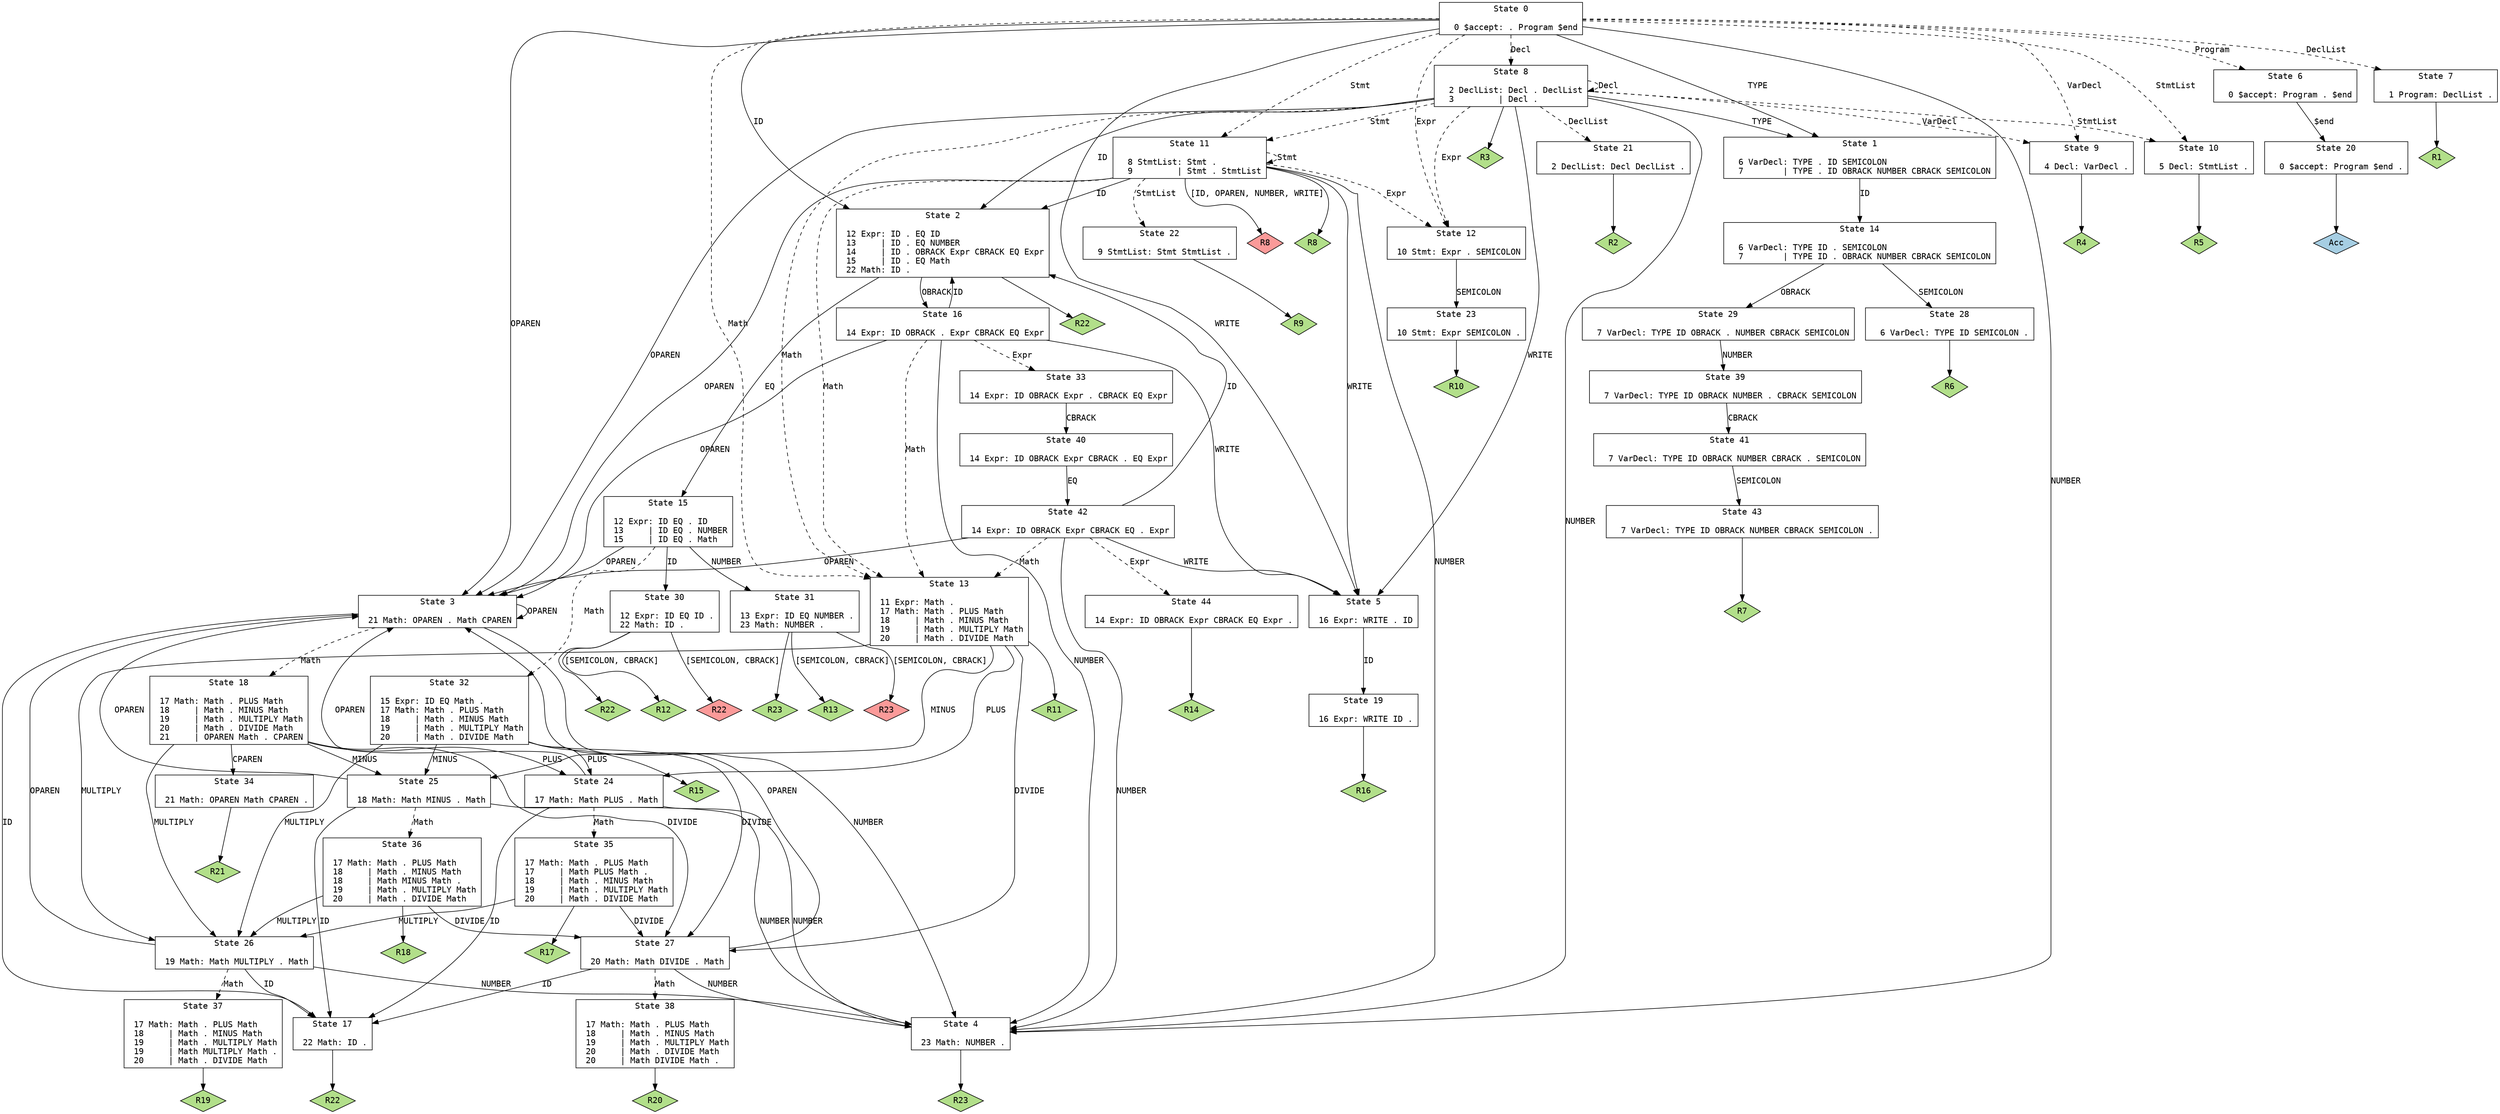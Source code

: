 // Generated by GNU Bison 3.5.1.
// Report bugs to <bug-bison@gnu.org>.
// Home page: <https://www.gnu.org/software/bison/>.

digraph "parser.y"
{
  node [fontname = courier, shape = box, colorscheme = paired6]
  edge [fontname = courier]

  0 [label="State 0\n\l  0 $accept: . Program $end\l"]
  0 -> 1 [style=solid label="TYPE"]
  0 -> 2 [style=solid label="ID"]
  0 -> 3 [style=solid label="OPAREN"]
  0 -> 4 [style=solid label="NUMBER"]
  0 -> 5 [style=solid label="WRITE"]
  0 -> 6 [style=dashed label="Program"]
  0 -> 7 [style=dashed label="DeclList"]
  0 -> 8 [style=dashed label="Decl"]
  0 -> 9 [style=dashed label="VarDecl"]
  0 -> 10 [style=dashed label="StmtList"]
  0 -> 11 [style=dashed label="Stmt"]
  0 -> 12 [style=dashed label="Expr"]
  0 -> 13 [style=dashed label="Math"]
  1 [label="State 1\n\l  6 VarDecl: TYPE . ID SEMICOLON\l  7        | TYPE . ID OBRACK NUMBER CBRACK SEMICOLON\l"]
  1 -> 14 [style=solid label="ID"]
  2 [label="State 2\n\l 12 Expr: ID . EQ ID\l 13     | ID . EQ NUMBER\l 14     | ID . OBRACK Expr CBRACK EQ Expr\l 15     | ID . EQ Math\l 22 Math: ID .\l"]
  2 -> 15 [style=solid label="EQ"]
  2 -> 16 [style=solid label="OBRACK"]
  2 -> "2R22" [style=solid]
 "2R22" [label="R22", fillcolor=3, shape=diamond, style=filled]
  3 [label="State 3\n\l 21 Math: OPAREN . Math CPAREN\l"]
  3 -> 17 [style=solid label="ID"]
  3 -> 3 [style=solid label="OPAREN"]
  3 -> 4 [style=solid label="NUMBER"]
  3 -> 18 [style=dashed label="Math"]
  4 [label="State 4\n\l 23 Math: NUMBER .\l"]
  4 -> "4R23" [style=solid]
 "4R23" [label="R23", fillcolor=3, shape=diamond, style=filled]
  5 [label="State 5\n\l 16 Expr: WRITE . ID\l"]
  5 -> 19 [style=solid label="ID"]
  6 [label="State 6\n\l  0 $accept: Program . $end\l"]
  6 -> 20 [style=solid label="$end"]
  7 [label="State 7\n\l  1 Program: DeclList .\l"]
  7 -> "7R1" [style=solid]
 "7R1" [label="R1", fillcolor=3, shape=diamond, style=filled]
  8 [label="State 8\n\l  2 DeclList: Decl . DeclList\l  3         | Decl .\l"]
  8 -> 1 [style=solid label="TYPE"]
  8 -> 2 [style=solid label="ID"]
  8 -> 3 [style=solid label="OPAREN"]
  8 -> 4 [style=solid label="NUMBER"]
  8 -> 5 [style=solid label="WRITE"]
  8 -> 21 [style=dashed label="DeclList"]
  8 -> 8 [style=dashed label="Decl"]
  8 -> 9 [style=dashed label="VarDecl"]
  8 -> 10 [style=dashed label="StmtList"]
  8 -> 11 [style=dashed label="Stmt"]
  8 -> 12 [style=dashed label="Expr"]
  8 -> 13 [style=dashed label="Math"]
  8 -> "8R3" [style=solid]
 "8R3" [label="R3", fillcolor=3, shape=diamond, style=filled]
  9 [label="State 9\n\l  4 Decl: VarDecl .\l"]
  9 -> "9R4" [style=solid]
 "9R4" [label="R4", fillcolor=3, shape=diamond, style=filled]
  10 [label="State 10\n\l  5 Decl: StmtList .\l"]
  10 -> "10R5" [style=solid]
 "10R5" [label="R5", fillcolor=3, shape=diamond, style=filled]
  11 [label="State 11\n\l  8 StmtList: Stmt .\l  9         | Stmt . StmtList\l"]
  11 -> 2 [style=solid label="ID"]
  11 -> 3 [style=solid label="OPAREN"]
  11 -> 4 [style=solid label="NUMBER"]
  11 -> 5 [style=solid label="WRITE"]
  11 -> 22 [style=dashed label="StmtList"]
  11 -> 11 [style=dashed label="Stmt"]
  11 -> 12 [style=dashed label="Expr"]
  11 -> 13 [style=dashed label="Math"]
  11 -> "11R8d" [label="[ID, OPAREN, NUMBER, WRITE]", style=solid]
 "11R8d" [label="R8", fillcolor=5, shape=diamond, style=filled]
  11 -> "11R8" [style=solid]
 "11R8" [label="R8", fillcolor=3, shape=diamond, style=filled]
  12 [label="State 12\n\l 10 Stmt: Expr . SEMICOLON\l"]
  12 -> 23 [style=solid label="SEMICOLON"]
  13 [label="State 13\n\l 11 Expr: Math .\l 17 Math: Math . PLUS Math\l 18     | Math . MINUS Math\l 19     | Math . MULTIPLY Math\l 20     | Math . DIVIDE Math\l"]
  13 -> 24 [style=solid label="PLUS"]
  13 -> 25 [style=solid label="MINUS"]
  13 -> 26 [style=solid label="MULTIPLY"]
  13 -> 27 [style=solid label="DIVIDE"]
  13 -> "13R11" [style=solid]
 "13R11" [label="R11", fillcolor=3, shape=diamond, style=filled]
  14 [label="State 14\n\l  6 VarDecl: TYPE ID . SEMICOLON\l  7        | TYPE ID . OBRACK NUMBER CBRACK SEMICOLON\l"]
  14 -> 28 [style=solid label="SEMICOLON"]
  14 -> 29 [style=solid label="OBRACK"]
  15 [label="State 15\n\l 12 Expr: ID EQ . ID\l 13     | ID EQ . NUMBER\l 15     | ID EQ . Math\l"]
  15 -> 30 [style=solid label="ID"]
  15 -> 3 [style=solid label="OPAREN"]
  15 -> 31 [style=solid label="NUMBER"]
  15 -> 32 [style=dashed label="Math"]
  16 [label="State 16\n\l 14 Expr: ID OBRACK . Expr CBRACK EQ Expr\l"]
  16 -> 2 [style=solid label="ID"]
  16 -> 3 [style=solid label="OPAREN"]
  16 -> 4 [style=solid label="NUMBER"]
  16 -> 5 [style=solid label="WRITE"]
  16 -> 33 [style=dashed label="Expr"]
  16 -> 13 [style=dashed label="Math"]
  17 [label="State 17\n\l 22 Math: ID .\l"]
  17 -> "17R22" [style=solid]
 "17R22" [label="R22", fillcolor=3, shape=diamond, style=filled]
  18 [label="State 18\n\l 17 Math: Math . PLUS Math\l 18     | Math . MINUS Math\l 19     | Math . MULTIPLY Math\l 20     | Math . DIVIDE Math\l 21     | OPAREN Math . CPAREN\l"]
  18 -> 34 [style=solid label="CPAREN"]
  18 -> 24 [style=solid label="PLUS"]
  18 -> 25 [style=solid label="MINUS"]
  18 -> 26 [style=solid label="MULTIPLY"]
  18 -> 27 [style=solid label="DIVIDE"]
  19 [label="State 19\n\l 16 Expr: WRITE ID .\l"]
  19 -> "19R16" [style=solid]
 "19R16" [label="R16", fillcolor=3, shape=diamond, style=filled]
  20 [label="State 20\n\l  0 $accept: Program $end .\l"]
  20 -> "20R0" [style=solid]
 "20R0" [label="Acc", fillcolor=1, shape=diamond, style=filled]
  21 [label="State 21\n\l  2 DeclList: Decl DeclList .\l"]
  21 -> "21R2" [style=solid]
 "21R2" [label="R2", fillcolor=3, shape=diamond, style=filled]
  22 [label="State 22\n\l  9 StmtList: Stmt StmtList .\l"]
  22 -> "22R9" [style=solid]
 "22R9" [label="R9", fillcolor=3, shape=diamond, style=filled]
  23 [label="State 23\n\l 10 Stmt: Expr SEMICOLON .\l"]
  23 -> "23R10" [style=solid]
 "23R10" [label="R10", fillcolor=3, shape=diamond, style=filled]
  24 [label="State 24\n\l 17 Math: Math PLUS . Math\l"]
  24 -> 17 [style=solid label="ID"]
  24 -> 3 [style=solid label="OPAREN"]
  24 -> 4 [style=solid label="NUMBER"]
  24 -> 35 [style=dashed label="Math"]
  25 [label="State 25\n\l 18 Math: Math MINUS . Math\l"]
  25 -> 17 [style=solid label="ID"]
  25 -> 3 [style=solid label="OPAREN"]
  25 -> 4 [style=solid label="NUMBER"]
  25 -> 36 [style=dashed label="Math"]
  26 [label="State 26\n\l 19 Math: Math MULTIPLY . Math\l"]
  26 -> 17 [style=solid label="ID"]
  26 -> 3 [style=solid label="OPAREN"]
  26 -> 4 [style=solid label="NUMBER"]
  26 -> 37 [style=dashed label="Math"]
  27 [label="State 27\n\l 20 Math: Math DIVIDE . Math\l"]
  27 -> 17 [style=solid label="ID"]
  27 -> 3 [style=solid label="OPAREN"]
  27 -> 4 [style=solid label="NUMBER"]
  27 -> 38 [style=dashed label="Math"]
  28 [label="State 28\n\l  6 VarDecl: TYPE ID SEMICOLON .\l"]
  28 -> "28R6" [style=solid]
 "28R6" [label="R6", fillcolor=3, shape=diamond, style=filled]
  29 [label="State 29\n\l  7 VarDecl: TYPE ID OBRACK . NUMBER CBRACK SEMICOLON\l"]
  29 -> 39 [style=solid label="NUMBER"]
  30 [label="State 30\n\l 12 Expr: ID EQ ID .\l 22 Math: ID .\l"]
  30 -> "30R12" [label="[SEMICOLON, CBRACK]", style=solid]
 "30R12" [label="R12", fillcolor=3, shape=diamond, style=filled]
  30 -> "30R22d" [label="[SEMICOLON, CBRACK]", style=solid]
 "30R22d" [label="R22", fillcolor=5, shape=diamond, style=filled]
  30 -> "30R22" [style=solid]
 "30R22" [label="R22", fillcolor=3, shape=diamond, style=filled]
  31 [label="State 31\n\l 13 Expr: ID EQ NUMBER .\l 23 Math: NUMBER .\l"]
  31 -> "31R13" [label="[SEMICOLON, CBRACK]", style=solid]
 "31R13" [label="R13", fillcolor=3, shape=diamond, style=filled]
  31 -> "31R23d" [label="[SEMICOLON, CBRACK]", style=solid]
 "31R23d" [label="R23", fillcolor=5, shape=diamond, style=filled]
  31 -> "31R23" [style=solid]
 "31R23" [label="R23", fillcolor=3, shape=diamond, style=filled]
  32 [label="State 32\n\l 15 Expr: ID EQ Math .\l 17 Math: Math . PLUS Math\l 18     | Math . MINUS Math\l 19     | Math . MULTIPLY Math\l 20     | Math . DIVIDE Math\l"]
  32 -> 24 [style=solid label="PLUS"]
  32 -> 25 [style=solid label="MINUS"]
  32 -> 26 [style=solid label="MULTIPLY"]
  32 -> 27 [style=solid label="DIVIDE"]
  32 -> "32R15" [style=solid]
 "32R15" [label="R15", fillcolor=3, shape=diamond, style=filled]
  33 [label="State 33\n\l 14 Expr: ID OBRACK Expr . CBRACK EQ Expr\l"]
  33 -> 40 [style=solid label="CBRACK"]
  34 [label="State 34\n\l 21 Math: OPAREN Math CPAREN .\l"]
  34 -> "34R21" [style=solid]
 "34R21" [label="R21", fillcolor=3, shape=diamond, style=filled]
  35 [label="State 35\n\l 17 Math: Math . PLUS Math\l 17     | Math PLUS Math .\l 18     | Math . MINUS Math\l 19     | Math . MULTIPLY Math\l 20     | Math . DIVIDE Math\l"]
  35 -> 26 [style=solid label="MULTIPLY"]
  35 -> 27 [style=solid label="DIVIDE"]
  35 -> "35R17" [style=solid]
 "35R17" [label="R17", fillcolor=3, shape=diamond, style=filled]
  36 [label="State 36\n\l 17 Math: Math . PLUS Math\l 18     | Math . MINUS Math\l 18     | Math MINUS Math .\l 19     | Math . MULTIPLY Math\l 20     | Math . DIVIDE Math\l"]
  36 -> 26 [style=solid label="MULTIPLY"]
  36 -> 27 [style=solid label="DIVIDE"]
  36 -> "36R18" [style=solid]
 "36R18" [label="R18", fillcolor=3, shape=diamond, style=filled]
  37 [label="State 37\n\l 17 Math: Math . PLUS Math\l 18     | Math . MINUS Math\l 19     | Math . MULTIPLY Math\l 19     | Math MULTIPLY Math .\l 20     | Math . DIVIDE Math\l"]
  37 -> "37R19" [style=solid]
 "37R19" [label="R19", fillcolor=3, shape=diamond, style=filled]
  38 [label="State 38\n\l 17 Math: Math . PLUS Math\l 18     | Math . MINUS Math\l 19     | Math . MULTIPLY Math\l 20     | Math . DIVIDE Math\l 20     | Math DIVIDE Math .\l"]
  38 -> "38R20" [style=solid]
 "38R20" [label="R20", fillcolor=3, shape=diamond, style=filled]
  39 [label="State 39\n\l  7 VarDecl: TYPE ID OBRACK NUMBER . CBRACK SEMICOLON\l"]
  39 -> 41 [style=solid label="CBRACK"]
  40 [label="State 40\n\l 14 Expr: ID OBRACK Expr CBRACK . EQ Expr\l"]
  40 -> 42 [style=solid label="EQ"]
  41 [label="State 41\n\l  7 VarDecl: TYPE ID OBRACK NUMBER CBRACK . SEMICOLON\l"]
  41 -> 43 [style=solid label="SEMICOLON"]
  42 [label="State 42\n\l 14 Expr: ID OBRACK Expr CBRACK EQ . Expr\l"]
  42 -> 2 [style=solid label="ID"]
  42 -> 3 [style=solid label="OPAREN"]
  42 -> 4 [style=solid label="NUMBER"]
  42 -> 5 [style=solid label="WRITE"]
  42 -> 44 [style=dashed label="Expr"]
  42 -> 13 [style=dashed label="Math"]
  43 [label="State 43\n\l  7 VarDecl: TYPE ID OBRACK NUMBER CBRACK SEMICOLON .\l"]
  43 -> "43R7" [style=solid]
 "43R7" [label="R7", fillcolor=3, shape=diamond, style=filled]
  44 [label="State 44\n\l 14 Expr: ID OBRACK Expr CBRACK EQ Expr .\l"]
  44 -> "44R14" [style=solid]
 "44R14" [label="R14", fillcolor=3, shape=diamond, style=filled]
}

